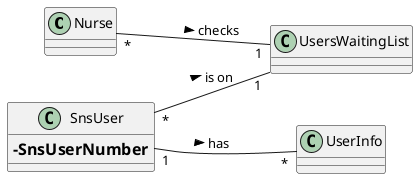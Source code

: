@startuml
'https://plantuml.com/class-diagram

left to right direction

class Nurse
class UserInfo
class UsersWaitingList
class SnsUser {
==-SnsUserNumber
}


Nurse "*" -- "1" UsersWaitingList : checks >
SnsUser "1" --  "*" UserInfo : has >
SnsUser "*" -- "1" UsersWaitingList: is on >

@enduml